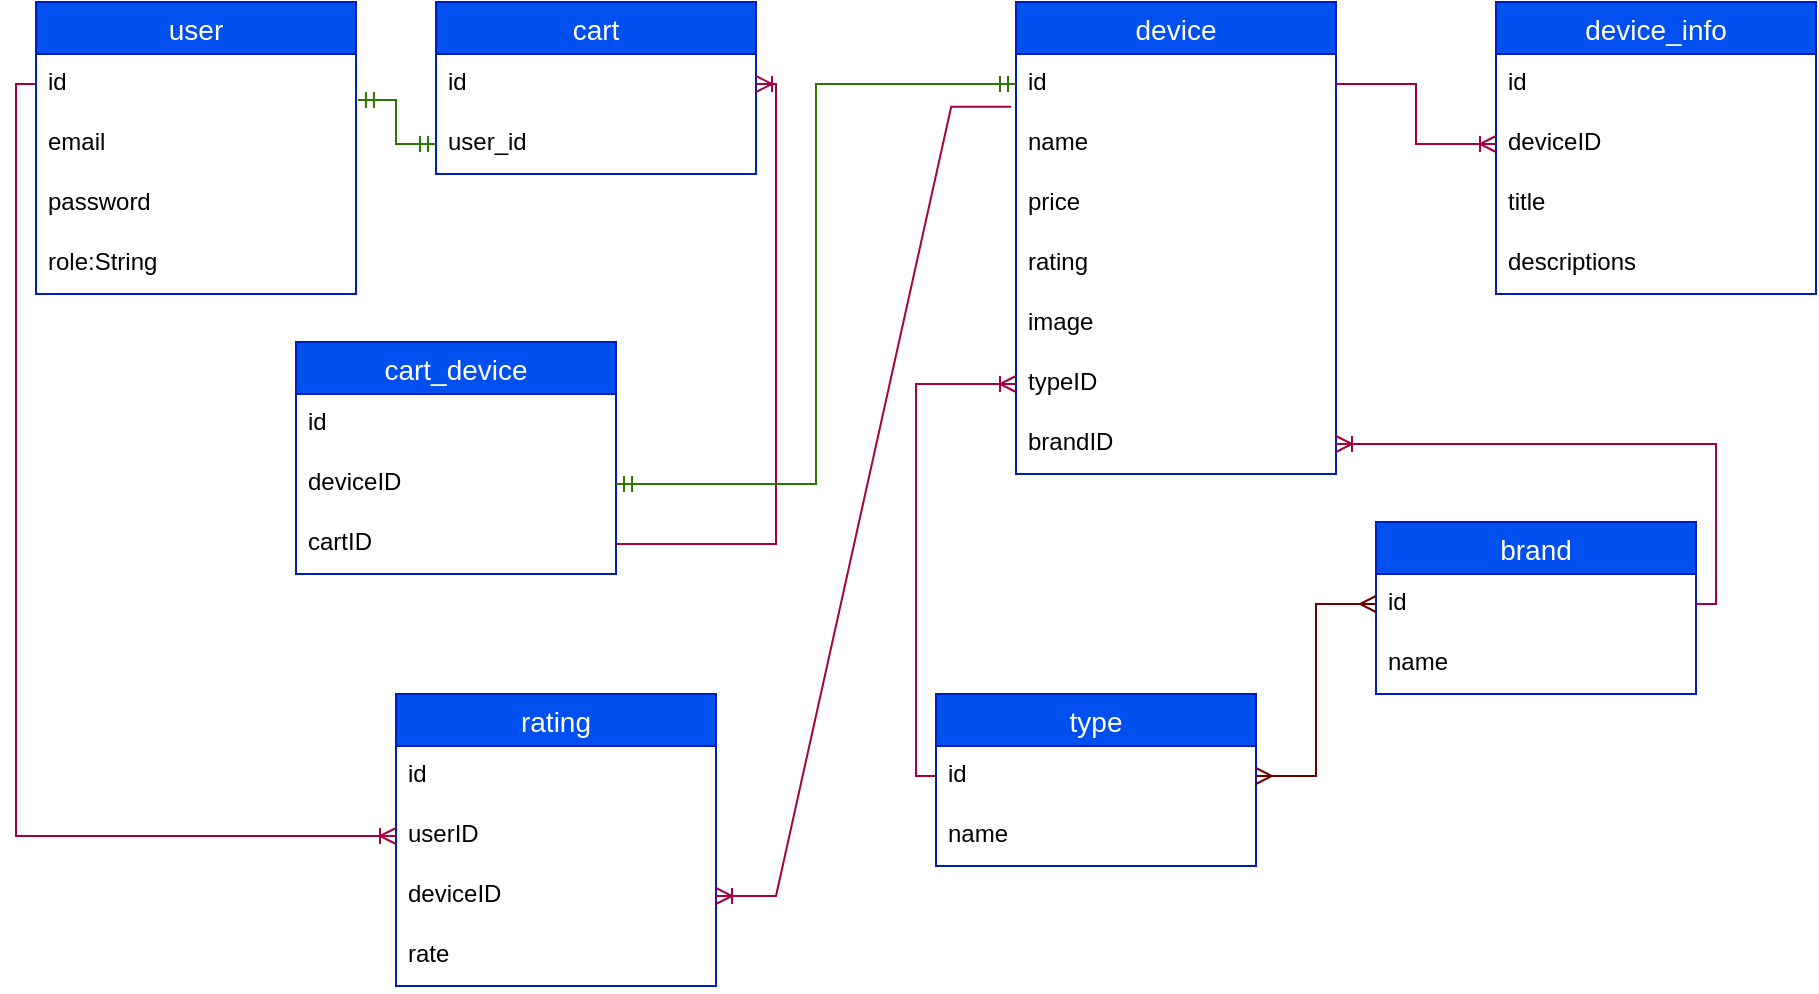 <mxfile version="17.2.3" type="device"><diagram id="T0hsmW6Vf-EflYHoUchC" name="Page-1"><mxGraphModel dx="1050" dy="550" grid="1" gridSize="10" guides="1" tooltips="1" connect="1" arrows="1" fold="1" page="1" pageScale="1" pageWidth="1200" pageHeight="1600" math="0" shadow="0"><root><mxCell id="0"/><mxCell id="1" parent="0"/><mxCell id="NLgJ_VwcM39u-UxQvTMz-3" value="user" style="swimlane;fontStyle=0;childLayout=stackLayout;horizontal=1;startSize=26;horizontalStack=0;resizeParent=1;resizeParentMax=0;resizeLast=0;collapsible=1;marginBottom=0;align=center;fontSize=14;fillColor=#0050ef;strokeColor=#001DBC;fontColor=#ffffff;" vertex="1" parent="1"><mxGeometry x="150" y="40" width="160" height="146" as="geometry"/></mxCell><mxCell id="NLgJ_VwcM39u-UxQvTMz-4" value="id" style="text;strokeColor=none;fillColor=none;spacingLeft=4;spacingRight=4;overflow=hidden;rotatable=0;points=[[0,0.5],[1,0.5]];portConstraint=eastwest;fontSize=12;" vertex="1" parent="NLgJ_VwcM39u-UxQvTMz-3"><mxGeometry y="26" width="160" height="30" as="geometry"/></mxCell><mxCell id="NLgJ_VwcM39u-UxQvTMz-5" value="email" style="text;strokeColor=none;fillColor=none;spacingLeft=4;spacingRight=4;overflow=hidden;rotatable=0;points=[[0,0.5],[1,0.5]];portConstraint=eastwest;fontSize=12;" vertex="1" parent="NLgJ_VwcM39u-UxQvTMz-3"><mxGeometry y="56" width="160" height="30" as="geometry"/></mxCell><mxCell id="NLgJ_VwcM39u-UxQvTMz-6" value="password" style="text;strokeColor=none;fillColor=none;spacingLeft=4;spacingRight=4;overflow=hidden;rotatable=0;points=[[0,0.5],[1,0.5]];portConstraint=eastwest;fontSize=12;" vertex="1" parent="NLgJ_VwcM39u-UxQvTMz-3"><mxGeometry y="86" width="160" height="30" as="geometry"/></mxCell><mxCell id="NLgJ_VwcM39u-UxQvTMz-7" value="role:String" style="text;strokeColor=none;fillColor=none;spacingLeft=4;spacingRight=4;overflow=hidden;rotatable=0;points=[[0,0.5],[1,0.5]];portConstraint=eastwest;fontSize=12;" vertex="1" parent="NLgJ_VwcM39u-UxQvTMz-3"><mxGeometry y="116" width="160" height="30" as="geometry"/></mxCell><mxCell id="NLgJ_VwcM39u-UxQvTMz-8" value="cart" style="swimlane;fontStyle=0;childLayout=stackLayout;horizontal=1;startSize=26;horizontalStack=0;resizeParent=1;resizeParentMax=0;resizeLast=0;collapsible=1;marginBottom=0;align=center;fontSize=14;fillColor=#0050ef;strokeColor=#001DBC;fontColor=#ffffff;" vertex="1" parent="1"><mxGeometry x="350" y="40" width="160" height="86" as="geometry"/></mxCell><mxCell id="NLgJ_VwcM39u-UxQvTMz-9" value="id" style="text;strokeColor=none;fillColor=none;spacingLeft=4;spacingRight=4;overflow=hidden;rotatable=0;points=[[0,0.5],[1,0.5]];portConstraint=eastwest;fontSize=12;" vertex="1" parent="NLgJ_VwcM39u-UxQvTMz-8"><mxGeometry y="26" width="160" height="30" as="geometry"/></mxCell><mxCell id="NLgJ_VwcM39u-UxQvTMz-10" value="user_id" style="text;strokeColor=none;fillColor=none;spacingLeft=4;spacingRight=4;overflow=hidden;rotatable=0;points=[[0,0.5],[1,0.5]];portConstraint=eastwest;fontSize=12;" vertex="1" parent="NLgJ_VwcM39u-UxQvTMz-8"><mxGeometry y="56" width="160" height="30" as="geometry"/></mxCell><mxCell id="NLgJ_VwcM39u-UxQvTMz-14" value="" style="edgeStyle=orthogonalEdgeStyle;fontSize=12;html=1;endArrow=ERmandOne;startArrow=ERmandOne;rounded=0;exitX=1.006;exitY=0.767;exitDx=0;exitDy=0;exitPerimeter=0;entryX=0;entryY=0.5;entryDx=0;entryDy=0;fillColor=#60a917;strokeColor=#2D7600;" edge="1" parent="1" source="NLgJ_VwcM39u-UxQvTMz-4" target="NLgJ_VwcM39u-UxQvTMz-10"><mxGeometry width="100" height="100" relative="1" as="geometry"><mxPoint x="200" y="370" as="sourcePoint"/><mxPoint x="300" y="270" as="targetPoint"/></mxGeometry></mxCell><mxCell id="NLgJ_VwcM39u-UxQvTMz-15" value="device" style="swimlane;fontStyle=0;childLayout=stackLayout;horizontal=1;startSize=26;horizontalStack=0;resizeParent=1;resizeParentMax=0;resizeLast=0;collapsible=1;marginBottom=0;align=center;fontSize=14;fillColor=#0050ef;strokeColor=#001DBC;fontColor=#ffffff;" vertex="1" parent="1"><mxGeometry x="640" y="40" width="160" height="236" as="geometry"/></mxCell><mxCell id="NLgJ_VwcM39u-UxQvTMz-16" value="id" style="text;strokeColor=none;fillColor=none;spacingLeft=4;spacingRight=4;overflow=hidden;rotatable=0;points=[[0,0.5],[1,0.5]];portConstraint=eastwest;fontSize=12;" vertex="1" parent="NLgJ_VwcM39u-UxQvTMz-15"><mxGeometry y="26" width="160" height="30" as="geometry"/></mxCell><mxCell id="NLgJ_VwcM39u-UxQvTMz-17" value="name" style="text;strokeColor=none;fillColor=none;spacingLeft=4;spacingRight=4;overflow=hidden;rotatable=0;points=[[0,0.5],[1,0.5]];portConstraint=eastwest;fontSize=12;" vertex="1" parent="NLgJ_VwcM39u-UxQvTMz-15"><mxGeometry y="56" width="160" height="30" as="geometry"/></mxCell><mxCell id="NLgJ_VwcM39u-UxQvTMz-18" value="price" style="text;strokeColor=none;fillColor=none;spacingLeft=4;spacingRight=4;overflow=hidden;rotatable=0;points=[[0,0.5],[1,0.5]];portConstraint=eastwest;fontSize=12;" vertex="1" parent="NLgJ_VwcM39u-UxQvTMz-15"><mxGeometry y="86" width="160" height="30" as="geometry"/></mxCell><mxCell id="NLgJ_VwcM39u-UxQvTMz-20" value="rating" style="text;strokeColor=none;fillColor=none;spacingLeft=4;spacingRight=4;overflow=hidden;rotatable=0;points=[[0,0.5],[1,0.5]];portConstraint=eastwest;fontSize=12;" vertex="1" parent="NLgJ_VwcM39u-UxQvTMz-15"><mxGeometry y="116" width="160" height="30" as="geometry"/></mxCell><mxCell id="NLgJ_VwcM39u-UxQvTMz-21" value="image" style="text;strokeColor=none;fillColor=none;spacingLeft=4;spacingRight=4;overflow=hidden;rotatable=0;points=[[0,0.5],[1,0.5]];portConstraint=eastwest;fontSize=12;" vertex="1" parent="NLgJ_VwcM39u-UxQvTMz-15"><mxGeometry y="146" width="160" height="30" as="geometry"/></mxCell><mxCell id="NLgJ_VwcM39u-UxQvTMz-19" value="typeID" style="text;strokeColor=none;fillColor=none;spacingLeft=4;spacingRight=4;overflow=hidden;rotatable=0;points=[[0,0.5],[1,0.5]];portConstraint=eastwest;fontSize=12;" vertex="1" parent="NLgJ_VwcM39u-UxQvTMz-15"><mxGeometry y="176" width="160" height="30" as="geometry"/></mxCell><mxCell id="NLgJ_VwcM39u-UxQvTMz-22" value="brandID" style="text;strokeColor=none;fillColor=none;spacingLeft=4;spacingRight=4;overflow=hidden;rotatable=0;points=[[0,0.5],[1,0.5]];portConstraint=eastwest;fontSize=12;" vertex="1" parent="NLgJ_VwcM39u-UxQvTMz-15"><mxGeometry y="206" width="160" height="30" as="geometry"/></mxCell><mxCell id="NLgJ_VwcM39u-UxQvTMz-23" value="type" style="swimlane;fontStyle=0;childLayout=stackLayout;horizontal=1;startSize=26;horizontalStack=0;resizeParent=1;resizeParentMax=0;resizeLast=0;collapsible=1;marginBottom=0;align=center;fontSize=14;fillColor=#0050ef;strokeColor=#001DBC;fontColor=#ffffff;" vertex="1" parent="1"><mxGeometry x="600" y="386" width="160" height="86" as="geometry"/></mxCell><mxCell id="NLgJ_VwcM39u-UxQvTMz-24" value="id" style="text;strokeColor=none;fillColor=none;spacingLeft=4;spacingRight=4;overflow=hidden;rotatable=0;points=[[0,0.5],[1,0.5]];portConstraint=eastwest;fontSize=12;" vertex="1" parent="NLgJ_VwcM39u-UxQvTMz-23"><mxGeometry y="26" width="160" height="30" as="geometry"/></mxCell><mxCell id="NLgJ_VwcM39u-UxQvTMz-25" value="name" style="text;strokeColor=none;fillColor=none;spacingLeft=4;spacingRight=4;overflow=hidden;rotatable=0;points=[[0,0.5],[1,0.5]];portConstraint=eastwest;fontSize=12;" vertex="1" parent="NLgJ_VwcM39u-UxQvTMz-23"><mxGeometry y="56" width="160" height="30" as="geometry"/></mxCell><mxCell id="NLgJ_VwcM39u-UxQvTMz-27" value="brand" style="swimlane;fontStyle=0;childLayout=stackLayout;horizontal=1;startSize=26;horizontalStack=0;resizeParent=1;resizeParentMax=0;resizeLast=0;collapsible=1;marginBottom=0;align=center;fontSize=14;fillColor=#0050ef;strokeColor=#001DBC;fontColor=#ffffff;" vertex="1" parent="1"><mxGeometry x="820" y="300" width="160" height="86" as="geometry"/></mxCell><mxCell id="NLgJ_VwcM39u-UxQvTMz-28" value="id" style="text;strokeColor=none;fillColor=none;spacingLeft=4;spacingRight=4;overflow=hidden;rotatable=0;points=[[0,0.5],[1,0.5]];portConstraint=eastwest;fontSize=12;" vertex="1" parent="NLgJ_VwcM39u-UxQvTMz-27"><mxGeometry y="26" width="160" height="30" as="geometry"/></mxCell><mxCell id="NLgJ_VwcM39u-UxQvTMz-29" value="name" style="text;strokeColor=none;fillColor=none;spacingLeft=4;spacingRight=4;overflow=hidden;rotatable=0;points=[[0,0.5],[1,0.5]];portConstraint=eastwest;fontSize=12;" vertex="1" parent="NLgJ_VwcM39u-UxQvTMz-27"><mxGeometry y="56" width="160" height="30" as="geometry"/></mxCell><mxCell id="NLgJ_VwcM39u-UxQvTMz-32" value="" style="fontSize=12;html=1;endArrow=ERoneToMany;rounded=0;entryX=0;entryY=0.5;entryDx=0;entryDy=0;exitX=0;exitY=0.5;exitDx=0;exitDy=0;edgeStyle=orthogonalEdgeStyle;fillColor=#d80073;strokeColor=#A50040;" edge="1" parent="1" source="NLgJ_VwcM39u-UxQvTMz-24" target="NLgJ_VwcM39u-UxQvTMz-19"><mxGeometry width="100" height="100" relative="1" as="geometry"><mxPoint x="440" y="310" as="sourcePoint"/><mxPoint x="540" y="210" as="targetPoint"/></mxGeometry></mxCell><mxCell id="NLgJ_VwcM39u-UxQvTMz-33" value="" style="edgeStyle=orthogonalEdgeStyle;fontSize=12;html=1;endArrow=ERoneToMany;rounded=0;exitX=1;exitY=0.5;exitDx=0;exitDy=0;entryX=1;entryY=0.5;entryDx=0;entryDy=0;fillColor=#d80073;strokeColor=#A50040;" edge="1" parent="1" source="NLgJ_VwcM39u-UxQvTMz-28" target="NLgJ_VwcM39u-UxQvTMz-22"><mxGeometry width="100" height="100" relative="1" as="geometry"><mxPoint x="980" y="350" as="sourcePoint"/><mxPoint x="1080" y="250" as="targetPoint"/></mxGeometry></mxCell><mxCell id="NLgJ_VwcM39u-UxQvTMz-34" value="" style="edgeStyle=entityRelationEdgeStyle;fontSize=12;html=1;endArrow=ERmany;startArrow=ERmany;rounded=0;entryX=0;entryY=0.5;entryDx=0;entryDy=0;exitX=1;exitY=0.5;exitDx=0;exitDy=0;fillColor=#a20025;strokeColor=#6F0000;" edge="1" parent="1" source="NLgJ_VwcM39u-UxQvTMz-24" target="NLgJ_VwcM39u-UxQvTMz-28"><mxGeometry width="100" height="100" relative="1" as="geometry"><mxPoint x="510" y="276" as="sourcePoint"/><mxPoint x="610" y="176" as="targetPoint"/></mxGeometry></mxCell><mxCell id="NLgJ_VwcM39u-UxQvTMz-35" value="device_info" style="swimlane;fontStyle=0;childLayout=stackLayout;horizontal=1;startSize=26;horizontalStack=0;resizeParent=1;resizeParentMax=0;resizeLast=0;collapsible=1;marginBottom=0;align=center;fontSize=14;fillColor=#0050ef;strokeColor=#001DBC;fontColor=#ffffff;" vertex="1" parent="1"><mxGeometry x="880" y="40" width="160" height="146" as="geometry"/></mxCell><mxCell id="NLgJ_VwcM39u-UxQvTMz-36" value="id" style="text;strokeColor=none;fillColor=none;spacingLeft=4;spacingRight=4;overflow=hidden;rotatable=0;points=[[0,0.5],[1,0.5]];portConstraint=eastwest;fontSize=12;" vertex="1" parent="NLgJ_VwcM39u-UxQvTMz-35"><mxGeometry y="26" width="160" height="30" as="geometry"/></mxCell><mxCell id="NLgJ_VwcM39u-UxQvTMz-37" value="deviceID" style="text;strokeColor=none;fillColor=none;spacingLeft=4;spacingRight=4;overflow=hidden;rotatable=0;points=[[0,0.5],[1,0.5]];portConstraint=eastwest;fontSize=12;" vertex="1" parent="NLgJ_VwcM39u-UxQvTMz-35"><mxGeometry y="56" width="160" height="30" as="geometry"/></mxCell><mxCell id="NLgJ_VwcM39u-UxQvTMz-38" value="title" style="text;strokeColor=none;fillColor=none;spacingLeft=4;spacingRight=4;overflow=hidden;rotatable=0;points=[[0,0.5],[1,0.5]];portConstraint=eastwest;fontSize=12;" vertex="1" parent="NLgJ_VwcM39u-UxQvTMz-35"><mxGeometry y="86" width="160" height="30" as="geometry"/></mxCell><mxCell id="NLgJ_VwcM39u-UxQvTMz-39" value="descriptions" style="text;strokeColor=none;fillColor=none;spacingLeft=4;spacingRight=4;overflow=hidden;rotatable=0;points=[[0,0.5],[1,0.5]];portConstraint=eastwest;fontSize=12;" vertex="1" parent="NLgJ_VwcM39u-UxQvTMz-35"><mxGeometry y="116" width="160" height="30" as="geometry"/></mxCell><mxCell id="NLgJ_VwcM39u-UxQvTMz-40" value="cart_device" style="swimlane;fontStyle=0;childLayout=stackLayout;horizontal=1;startSize=26;horizontalStack=0;resizeParent=1;resizeParentMax=0;resizeLast=0;collapsible=1;marginBottom=0;align=center;fontSize=14;fillColor=#0050ef;fontColor=#ffffff;strokeColor=#001DBC;" vertex="1" parent="1"><mxGeometry x="280" y="210" width="160" height="116" as="geometry"/></mxCell><mxCell id="NLgJ_VwcM39u-UxQvTMz-41" value="id" style="text;strokeColor=none;fillColor=none;spacingLeft=4;spacingRight=4;overflow=hidden;rotatable=0;points=[[0,0.5],[1,0.5]];portConstraint=eastwest;fontSize=12;" vertex="1" parent="NLgJ_VwcM39u-UxQvTMz-40"><mxGeometry y="26" width="160" height="30" as="geometry"/></mxCell><mxCell id="NLgJ_VwcM39u-UxQvTMz-42" value="deviceID" style="text;strokeColor=none;fillColor=none;spacingLeft=4;spacingRight=4;overflow=hidden;rotatable=0;points=[[0,0.5],[1,0.5]];portConstraint=eastwest;fontSize=12;" vertex="1" parent="NLgJ_VwcM39u-UxQvTMz-40"><mxGeometry y="56" width="160" height="30" as="geometry"/></mxCell><mxCell id="NLgJ_VwcM39u-UxQvTMz-43" value="cartID" style="text;strokeColor=none;fillColor=none;spacingLeft=4;spacingRight=4;overflow=hidden;rotatable=0;points=[[0,0.5],[1,0.5]];portConstraint=eastwest;fontSize=12;" vertex="1" parent="NLgJ_VwcM39u-UxQvTMz-40"><mxGeometry y="86" width="160" height="30" as="geometry"/></mxCell><mxCell id="NLgJ_VwcM39u-UxQvTMz-44" value="" style="edgeStyle=orthogonalEdgeStyle;fontSize=12;html=1;endArrow=ERoneToMany;rounded=0;exitX=1;exitY=0.5;exitDx=0;exitDy=0;entryX=0;entryY=0.5;entryDx=0;entryDy=0;fillColor=#d80073;strokeColor=#A50040;" edge="1" parent="1" source="NLgJ_VwcM39u-UxQvTMz-16" target="NLgJ_VwcM39u-UxQvTMz-37"><mxGeometry width="100" height="100" relative="1" as="geometry"><mxPoint x="830" y="250" as="sourcePoint"/><mxPoint x="930" y="150" as="targetPoint"/></mxGeometry></mxCell><mxCell id="NLgJ_VwcM39u-UxQvTMz-45" value="" style="edgeStyle=orthogonalEdgeStyle;fontSize=12;html=1;endArrow=ERoneToMany;rounded=0;exitX=1;exitY=0.5;exitDx=0;exitDy=0;entryX=1;entryY=0.5;entryDx=0;entryDy=0;fillColor=#d80073;strokeColor=#A50040;" edge="1" parent="1" source="NLgJ_VwcM39u-UxQvTMz-43" target="NLgJ_VwcM39u-UxQvTMz-9"><mxGeometry width="100" height="100" relative="1" as="geometry"><mxPoint x="230" y="280" as="sourcePoint"/><mxPoint x="330" y="180" as="targetPoint"/></mxGeometry></mxCell><mxCell id="NLgJ_VwcM39u-UxQvTMz-46" value="" style="edgeStyle=orthogonalEdgeStyle;fontSize=12;html=1;endArrow=ERmandOne;startArrow=ERmandOne;rounded=0;exitX=1;exitY=0.5;exitDx=0;exitDy=0;entryX=0;entryY=0.5;entryDx=0;entryDy=0;fillColor=#60a917;strokeColor=#2D7600;" edge="1" parent="1" source="NLgJ_VwcM39u-UxQvTMz-42" target="NLgJ_VwcM39u-UxQvTMz-16"><mxGeometry width="100" height="100" relative="1" as="geometry"><mxPoint x="440" y="270" as="sourcePoint"/><mxPoint x="540" y="170" as="targetPoint"/></mxGeometry></mxCell><mxCell id="NLgJ_VwcM39u-UxQvTMz-47" value="rating" style="swimlane;fontStyle=0;childLayout=stackLayout;horizontal=1;startSize=26;horizontalStack=0;resizeParent=1;resizeParentMax=0;resizeLast=0;collapsible=1;marginBottom=0;align=center;fontSize=14;fillColor=#0050ef;fontColor=#ffffff;strokeColor=#001DBC;" vertex="1" parent="1"><mxGeometry x="330" y="386" width="160" height="146" as="geometry"/></mxCell><mxCell id="NLgJ_VwcM39u-UxQvTMz-48" value="id" style="text;strokeColor=none;fillColor=none;spacingLeft=4;spacingRight=4;overflow=hidden;rotatable=0;points=[[0,0.5],[1,0.5]];portConstraint=eastwest;fontSize=12;" vertex="1" parent="NLgJ_VwcM39u-UxQvTMz-47"><mxGeometry y="26" width="160" height="30" as="geometry"/></mxCell><mxCell id="NLgJ_VwcM39u-UxQvTMz-49" value="userID" style="text;strokeColor=none;fillColor=none;spacingLeft=4;spacingRight=4;overflow=hidden;rotatable=0;points=[[0,0.5],[1,0.5]];portConstraint=eastwest;fontSize=12;" vertex="1" parent="NLgJ_VwcM39u-UxQvTMz-47"><mxGeometry y="56" width="160" height="30" as="geometry"/></mxCell><mxCell id="NLgJ_VwcM39u-UxQvTMz-50" value="deviceID" style="text;strokeColor=none;fillColor=none;spacingLeft=4;spacingRight=4;overflow=hidden;rotatable=0;points=[[0,0.5],[1,0.5]];portConstraint=eastwest;fontSize=12;" vertex="1" parent="NLgJ_VwcM39u-UxQvTMz-47"><mxGeometry y="86" width="160" height="30" as="geometry"/></mxCell><mxCell id="NLgJ_VwcM39u-UxQvTMz-51" value="rate" style="text;strokeColor=none;fillColor=none;spacingLeft=4;spacingRight=4;overflow=hidden;rotatable=0;points=[[0,0.5],[1,0.5]];portConstraint=eastwest;fontSize=12;" vertex="1" parent="NLgJ_VwcM39u-UxQvTMz-47"><mxGeometry y="116" width="160" height="30" as="geometry"/></mxCell><mxCell id="NLgJ_VwcM39u-UxQvTMz-52" value="" style="edgeStyle=orthogonalEdgeStyle;fontSize=12;html=1;endArrow=ERoneToMany;rounded=0;exitX=0;exitY=0.5;exitDx=0;exitDy=0;entryX=0;entryY=0.5;entryDx=0;entryDy=0;fillColor=#d80073;strokeColor=#A50040;" edge="1" parent="1" source="NLgJ_VwcM39u-UxQvTMz-4" target="NLgJ_VwcM39u-UxQvTMz-49"><mxGeometry width="100" height="100" relative="1" as="geometry"><mxPoint x="230" y="420" as="sourcePoint"/><mxPoint x="330" y="320" as="targetPoint"/></mxGeometry></mxCell><mxCell id="NLgJ_VwcM39u-UxQvTMz-53" value="" style="edgeStyle=entityRelationEdgeStyle;fontSize=12;html=1;endArrow=ERoneToMany;rounded=0;exitX=-0.015;exitY=0.878;exitDx=0;exitDy=0;entryX=1;entryY=0.5;entryDx=0;entryDy=0;exitPerimeter=0;fillColor=#d80073;strokeColor=#A50040;" edge="1" parent="1" source="NLgJ_VwcM39u-UxQvTMz-16" target="NLgJ_VwcM39u-UxQvTMz-50"><mxGeometry width="100" height="100" relative="1" as="geometry"><mxPoint x="230" y="420" as="sourcePoint"/><mxPoint x="330" y="320" as="targetPoint"/></mxGeometry></mxCell></root></mxGraphModel></diagram></mxfile>